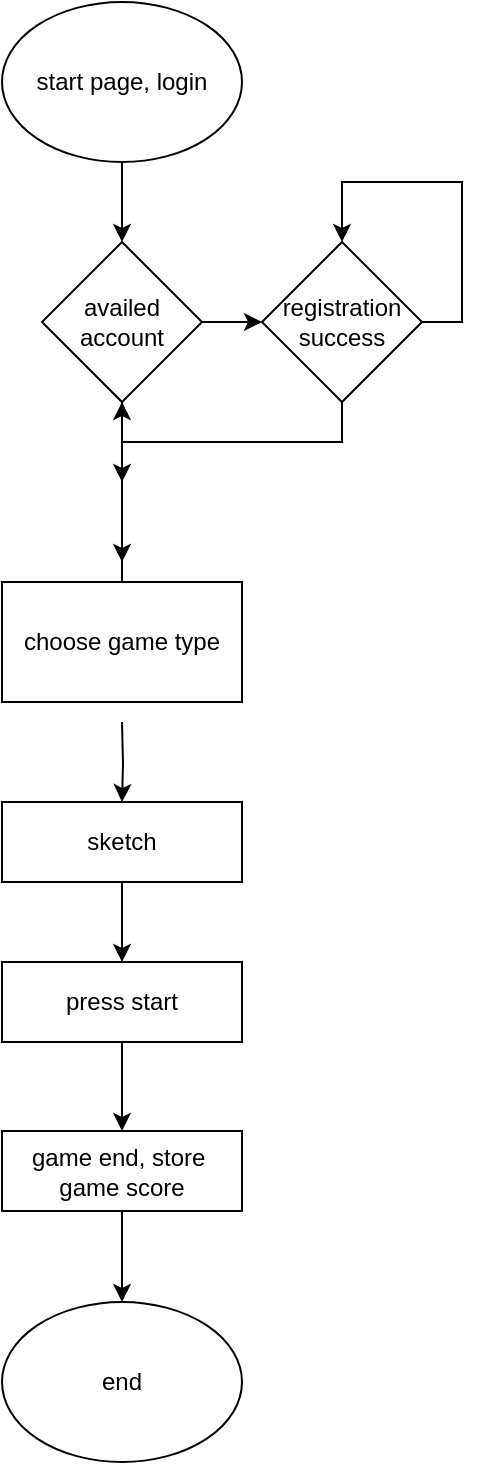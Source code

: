 <mxfile version="22.1.15" type="github">
  <diagram id="C5RBs43oDa-KdzZeNtuy" name="Page-1">
    <mxGraphModel dx="1434" dy="738" grid="1" gridSize="10" guides="1" tooltips="1" connect="1" arrows="1" fold="1" page="1" pageScale="1" pageWidth="827" pageHeight="1169" math="0" shadow="0">
      <root>
        <mxCell id="WIyWlLk6GJQsqaUBKTNV-0" />
        <mxCell id="WIyWlLk6GJQsqaUBKTNV-1" parent="WIyWlLk6GJQsqaUBKTNV-0" />
        <mxCell id="dfUEUGqJiXlQG_ewLPjP-10" value="" style="edgeStyle=orthogonalEdgeStyle;rounded=0;orthogonalLoop=1;jettySize=auto;html=1;" parent="WIyWlLk6GJQsqaUBKTNV-1" source="dfUEUGqJiXlQG_ewLPjP-0" target="dfUEUGqJiXlQG_ewLPjP-4" edge="1">
          <mxGeometry relative="1" as="geometry" />
        </mxCell>
        <mxCell id="dfUEUGqJiXlQG_ewLPjP-0" value="start page, login" style="ellipse;whiteSpace=wrap;html=1;" parent="WIyWlLk6GJQsqaUBKTNV-1" vertex="1">
          <mxGeometry x="140" width="120" height="80" as="geometry" />
        </mxCell>
        <mxCell id="dfUEUGqJiXlQG_ewLPjP-7" value="" style="edgeStyle=orthogonalEdgeStyle;rounded=0;orthogonalLoop=1;jettySize=auto;html=1;" parent="WIyWlLk6GJQsqaUBKTNV-1" source="dfUEUGqJiXlQG_ewLPjP-4" edge="1">
          <mxGeometry relative="1" as="geometry">
            <mxPoint x="200" y="280" as="targetPoint" />
          </mxGeometry>
        </mxCell>
        <mxCell id="dfUEUGqJiXlQG_ewLPjP-12" value="" style="edgeStyle=orthogonalEdgeStyle;rounded=0;orthogonalLoop=1;jettySize=auto;html=1;" parent="WIyWlLk6GJQsqaUBKTNV-1" source="dfUEUGqJiXlQG_ewLPjP-4" target="dfUEUGqJiXlQG_ewLPjP-11" edge="1">
          <mxGeometry relative="1" as="geometry" />
        </mxCell>
        <mxCell id="dfUEUGqJiXlQG_ewLPjP-4" value="availed account" style="rhombus;whiteSpace=wrap;html=1;" parent="WIyWlLk6GJQsqaUBKTNV-1" vertex="1">
          <mxGeometry x="160" y="120" width="80" height="80" as="geometry" />
        </mxCell>
        <mxCell id="dfUEUGqJiXlQG_ewLPjP-30" value="" style="edgeStyle=orthogonalEdgeStyle;rounded=0;orthogonalLoop=1;jettySize=auto;html=1;" parent="WIyWlLk6GJQsqaUBKTNV-1" target="dfUEUGqJiXlQG_ewLPjP-29" edge="1">
          <mxGeometry relative="1" as="geometry">
            <mxPoint x="200" y="360" as="sourcePoint" />
          </mxGeometry>
        </mxCell>
        <mxCell id="dfUEUGqJiXlQG_ewLPjP-19" style="edgeStyle=orthogonalEdgeStyle;rounded=0;orthogonalLoop=1;jettySize=auto;html=1;" parent="WIyWlLk6GJQsqaUBKTNV-1" source="dfUEUGqJiXlQG_ewLPjP-11" edge="1">
          <mxGeometry relative="1" as="geometry">
            <mxPoint x="200" y="240" as="targetPoint" />
            <Array as="points">
              <mxPoint x="310" y="220" />
              <mxPoint x="200" y="220" />
            </Array>
          </mxGeometry>
        </mxCell>
        <mxCell id="dfUEUGqJiXlQG_ewLPjP-24" style="edgeStyle=orthogonalEdgeStyle;rounded=0;orthogonalLoop=1;jettySize=auto;html=1;entryX=0;entryY=0.5;entryDx=0;entryDy=0;" parent="WIyWlLk6GJQsqaUBKTNV-1" source="dfUEUGqJiXlQG_ewLPjP-11" target="dfUEUGqJiXlQG_ewLPjP-11" edge="1">
          <mxGeometry relative="1" as="geometry">
            <mxPoint x="360" y="80" as="targetPoint" />
            <Array as="points">
              <mxPoint x="370" y="160" />
              <mxPoint x="370" y="90" />
              <mxPoint x="310" y="90" />
            </Array>
          </mxGeometry>
        </mxCell>
        <mxCell id="dfUEUGqJiXlQG_ewLPjP-11" value="registration success" style="rhombus;whiteSpace=wrap;html=1;direction=south;" parent="WIyWlLk6GJQsqaUBKTNV-1" vertex="1">
          <mxGeometry x="270" y="120" width="80" height="80" as="geometry" />
        </mxCell>
        <mxCell id="dfUEUGqJiXlQG_ewLPjP-32" value="" style="edgeStyle=orthogonalEdgeStyle;rounded=0;orthogonalLoop=1;jettySize=auto;html=1;" parent="WIyWlLk6GJQsqaUBKTNV-1" source="dfUEUGqJiXlQG_ewLPjP-29" edge="1">
          <mxGeometry relative="1" as="geometry">
            <mxPoint x="200" y="480" as="targetPoint" />
          </mxGeometry>
        </mxCell>
        <mxCell id="dfUEUGqJiXlQG_ewLPjP-29" value="sketch" style="whiteSpace=wrap;html=1;" parent="WIyWlLk6GJQsqaUBKTNV-1" vertex="1">
          <mxGeometry x="140" y="400" width="120" height="40" as="geometry" />
        </mxCell>
        <mxCell id="-LoM-5EILd2gP_Wgx6Ob-3" value="" style="edgeStyle=orthogonalEdgeStyle;rounded=0;orthogonalLoop=1;jettySize=auto;html=1;" edge="1" parent="WIyWlLk6GJQsqaUBKTNV-1" source="-LoM-5EILd2gP_Wgx6Ob-2" target="dfUEUGqJiXlQG_ewLPjP-4">
          <mxGeometry relative="1" as="geometry" />
        </mxCell>
        <mxCell id="-LoM-5EILd2gP_Wgx6Ob-2" value="choose game type" style="rounded=0;whiteSpace=wrap;html=1;" vertex="1" parent="WIyWlLk6GJQsqaUBKTNV-1">
          <mxGeometry x="140" y="290" width="120" height="60" as="geometry" />
        </mxCell>
        <mxCell id="-LoM-5EILd2gP_Wgx6Ob-6" value="" style="edgeStyle=orthogonalEdgeStyle;rounded=0;orthogonalLoop=1;jettySize=auto;html=1;" edge="1" parent="WIyWlLk6GJQsqaUBKTNV-1" source="-LoM-5EILd2gP_Wgx6Ob-4" target="-LoM-5EILd2gP_Wgx6Ob-5">
          <mxGeometry relative="1" as="geometry" />
        </mxCell>
        <mxCell id="-LoM-5EILd2gP_Wgx6Ob-4" value="press start" style="whiteSpace=wrap;html=1;" vertex="1" parent="WIyWlLk6GJQsqaUBKTNV-1">
          <mxGeometry x="140" y="480" width="120" height="40" as="geometry" />
        </mxCell>
        <mxCell id="-LoM-5EILd2gP_Wgx6Ob-8" value="" style="edgeStyle=orthogonalEdgeStyle;rounded=0;orthogonalLoop=1;jettySize=auto;html=1;" edge="1" parent="WIyWlLk6GJQsqaUBKTNV-1" source="-LoM-5EILd2gP_Wgx6Ob-5" target="-LoM-5EILd2gP_Wgx6Ob-7">
          <mxGeometry relative="1" as="geometry" />
        </mxCell>
        <mxCell id="-LoM-5EILd2gP_Wgx6Ob-5" value="game end, store&amp;nbsp;&lt;br&gt;game score" style="whiteSpace=wrap;html=1;" vertex="1" parent="WIyWlLk6GJQsqaUBKTNV-1">
          <mxGeometry x="140" y="564.5" width="120" height="40" as="geometry" />
        </mxCell>
        <mxCell id="-LoM-5EILd2gP_Wgx6Ob-7" value="end" style="ellipse;whiteSpace=wrap;html=1;" vertex="1" parent="WIyWlLk6GJQsqaUBKTNV-1">
          <mxGeometry x="140" y="650" width="120" height="80" as="geometry" />
        </mxCell>
      </root>
    </mxGraphModel>
  </diagram>
</mxfile>
